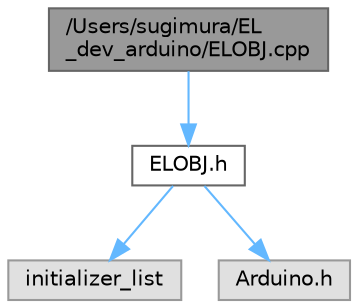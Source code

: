 digraph "/Users/sugimura/EL_dev_arduino/ELOBJ.cpp"
{
 // LATEX_PDF_SIZE
  bgcolor="transparent";
  edge [fontname=Helvetica,fontsize=10,labelfontname=Helvetica,labelfontsize=10];
  node [fontname=Helvetica,fontsize=10,shape=box,height=0.2,width=0.4];
  Node1 [label="/Users/sugimura/EL\l_dev_arduino/ELOBJ.cpp",height=0.2,width=0.4,color="gray40", fillcolor="grey60", style="filled", fontcolor="black",tooltip="Subclasses for ECHONET Lite protocol"];
  Node1 -> Node2 [color="steelblue1",style="solid"];
  Node2 [label="ELOBJ.h",height=0.2,width=0.4,color="grey40", fillcolor="white", style="filled",URL="$_e_l_o_b_j_8h.html",tooltip="Subclasses for ECHONET Lite protocol"];
  Node2 -> Node3 [color="steelblue1",style="solid"];
  Node3 [label="initializer_list",height=0.2,width=0.4,color="grey60", fillcolor="#E0E0E0", style="filled",tooltip=" "];
  Node2 -> Node4 [color="steelblue1",style="solid"];
  Node4 [label="Arduino.h",height=0.2,width=0.4,color="grey60", fillcolor="#E0E0E0", style="filled",tooltip=" "];
}

